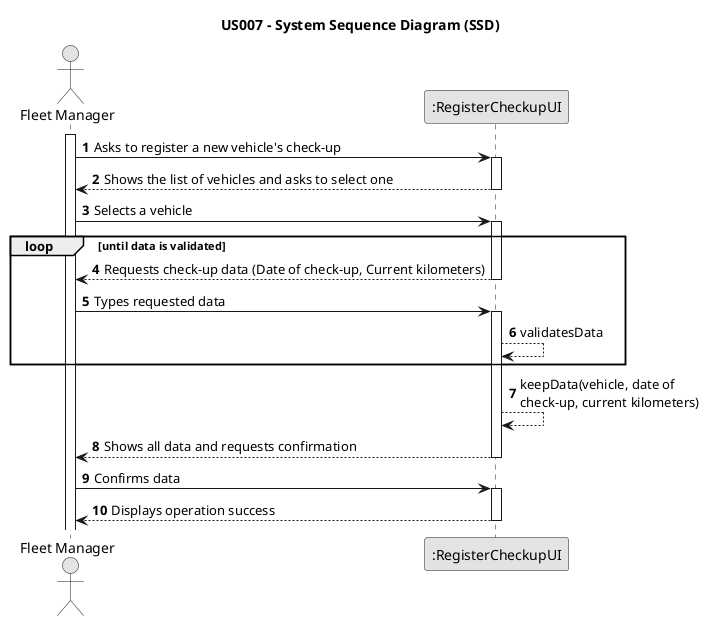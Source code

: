 @startuml
skinparam monochrome true
skinparam packageStyle rectangle
skinparam shadowing false

title US007 - System Sequence Diagram (SSD)

autonumber

actor "Fleet Manager" as Employee
participant ":RegisterCheckupUI" as System

activate Employee

    Employee -> System : Asks to register a new vehicle's check-up
    activate System

        System --> Employee : Shows the list of vehicles and asks to select one
    deactivate System

    Employee -> System : Selects a vehicle
    activate System

    loop until data is validated
        System --> Employee : Requests check-up data (Date of check-up, Current kilometers)
    deactivate System
    Employee -> System : Types requested data
    activate System
        System --> System : validatesData
    end loop
        System --> System : keepData(vehicle, date of \ncheck-up, current kilometers)
        System --> Employee : Shows all data and requests confirmation
    deactivate System


    Employee -> System : Confirms data
    activate System
        System --> Employee : Displays operation success
    deactivate System

@enduml